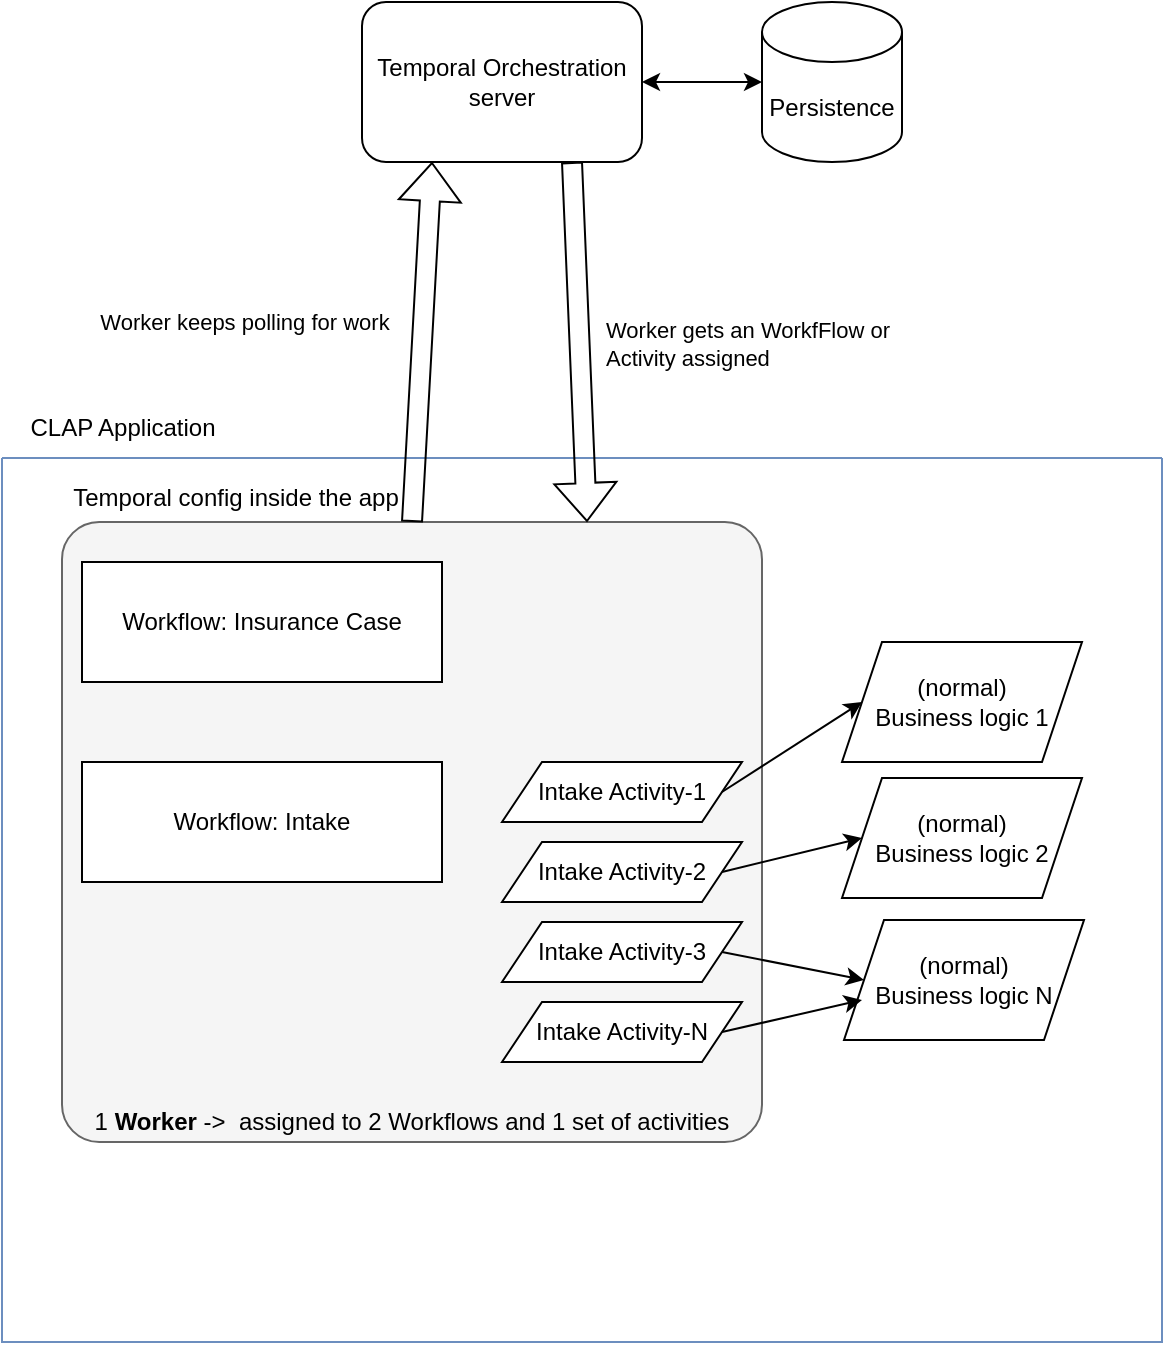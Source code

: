 <mxfile version="22.0.3" type="device">
  <diagram id="C5RBs43oDa-KdzZeNtuy" name="Page-1">
    <mxGraphModel dx="1101" dy="842" grid="1" gridSize="10" guides="1" tooltips="1" connect="1" arrows="1" fold="1" page="1" pageScale="1" pageWidth="827" pageHeight="1169" math="0" shadow="0">
      <root>
        <mxCell id="WIyWlLk6GJQsqaUBKTNV-0" />
        <mxCell id="WIyWlLk6GJQsqaUBKTNV-1" parent="WIyWlLk6GJQsqaUBKTNV-0" />
        <mxCell id="d_fNOJ9K5qcRmXvY3heV-13" value="" style="rounded=1;whiteSpace=wrap;html=1;arcSize=6;fillColor=#f5f5f5;fontColor=#333333;strokeColor=#666666;" vertex="1" parent="WIyWlLk6GJQsqaUBKTNV-1">
          <mxGeometry x="130" y="300" width="350" height="310" as="geometry" />
        </mxCell>
        <mxCell id="WIyWlLk6GJQsqaUBKTNV-3" value="Temporal Orchestration server" style="rounded=1;whiteSpace=wrap;html=1;fontSize=12;glass=0;strokeWidth=1;shadow=0;" parent="WIyWlLk6GJQsqaUBKTNV-1" vertex="1">
          <mxGeometry x="280" y="40" width="140" height="80" as="geometry" />
        </mxCell>
        <mxCell id="d_fNOJ9K5qcRmXvY3heV-1" value="" style="edgeStyle=orthogonalEdgeStyle;rounded=0;orthogonalLoop=1;jettySize=auto;html=1;startArrow=classic;startFill=1;" edge="1" parent="WIyWlLk6GJQsqaUBKTNV-1" source="d_fNOJ9K5qcRmXvY3heV-0" target="WIyWlLk6GJQsqaUBKTNV-3">
          <mxGeometry relative="1" as="geometry" />
        </mxCell>
        <mxCell id="d_fNOJ9K5qcRmXvY3heV-0" value="Persistence" style="shape=cylinder3;whiteSpace=wrap;html=1;boundedLbl=1;backgroundOutline=1;size=15;" vertex="1" parent="WIyWlLk6GJQsqaUBKTNV-1">
          <mxGeometry x="480" y="40" width="70" height="80" as="geometry" />
        </mxCell>
        <mxCell id="d_fNOJ9K5qcRmXvY3heV-3" value="" style="swimlane;startSize=0;fillColor=#dae8fc;strokeColor=#6c8ebf;gradientColor=none;" vertex="1" parent="WIyWlLk6GJQsqaUBKTNV-1">
          <mxGeometry x="100" y="268" width="580" height="442" as="geometry">
            <mxRectangle x="100" y="268" width="50" height="40" as="alternateBounds" />
          </mxGeometry>
        </mxCell>
        <mxCell id="d_fNOJ9K5qcRmXvY3heV-6" value="Workflow: Intake" style="whiteSpace=wrap;html=1;" vertex="1" parent="d_fNOJ9K5qcRmXvY3heV-3">
          <mxGeometry x="40" y="152" width="180" height="60" as="geometry" />
        </mxCell>
        <mxCell id="d_fNOJ9K5qcRmXvY3heV-8" value="Intake Activity-3" style="shape=parallelogram;perimeter=parallelogramPerimeter;whiteSpace=wrap;html=1;fixedSize=1;" vertex="1" parent="d_fNOJ9K5qcRmXvY3heV-3">
          <mxGeometry x="250" y="232" width="120" height="30" as="geometry" />
        </mxCell>
        <mxCell id="d_fNOJ9K5qcRmXvY3heV-9" value="Intake Activity-N" style="shape=parallelogram;perimeter=parallelogramPerimeter;whiteSpace=wrap;html=1;fixedSize=1;" vertex="1" parent="d_fNOJ9K5qcRmXvY3heV-3">
          <mxGeometry x="250" y="272" width="120" height="30" as="geometry" />
        </mxCell>
        <mxCell id="d_fNOJ9K5qcRmXvY3heV-10" value="Intake Activity-1" style="shape=parallelogram;perimeter=parallelogramPerimeter;whiteSpace=wrap;html=1;fixedSize=1;" vertex="1" parent="d_fNOJ9K5qcRmXvY3heV-3">
          <mxGeometry x="250" y="152" width="120" height="30" as="geometry" />
        </mxCell>
        <mxCell id="d_fNOJ9K5qcRmXvY3heV-15" value="1 &lt;b&gt;Worker &lt;/b&gt;-&amp;gt;&amp;nbsp; assigned to 2 Workflows and 1 set of activities" style="text;html=1;strokeColor=none;fillColor=none;align=center;verticalAlign=middle;whiteSpace=wrap;rounded=0;" vertex="1" parent="d_fNOJ9K5qcRmXvY3heV-3">
          <mxGeometry x="40" y="316.5" width="330" height="30" as="geometry" />
        </mxCell>
        <mxCell id="d_fNOJ9K5qcRmXvY3heV-16" value="(normal)&lt;br style=&quot;border-color: var(--border-color);&quot;&gt;Business logic 2" style="shape=parallelogram;perimeter=parallelogramPerimeter;whiteSpace=wrap;html=1;fixedSize=1;" vertex="1" parent="d_fNOJ9K5qcRmXvY3heV-3">
          <mxGeometry x="420" y="160" width="120" height="60" as="geometry" />
        </mxCell>
        <mxCell id="d_fNOJ9K5qcRmXvY3heV-17" value="(normal) &lt;br&gt;Business logic 1" style="shape=parallelogram;perimeter=parallelogramPerimeter;whiteSpace=wrap;html=1;fixedSize=1;" vertex="1" parent="d_fNOJ9K5qcRmXvY3heV-3">
          <mxGeometry x="420" y="92" width="120" height="60" as="geometry" />
        </mxCell>
        <mxCell id="d_fNOJ9K5qcRmXvY3heV-25" value="" style="endArrow=classic;html=1;rounded=0;entryX=0;entryY=0.5;entryDx=0;entryDy=0;exitX=1;exitY=0.5;exitDx=0;exitDy=0;" edge="1" parent="d_fNOJ9K5qcRmXvY3heV-3" source="d_fNOJ9K5qcRmXvY3heV-10" target="d_fNOJ9K5qcRmXvY3heV-17">
          <mxGeometry width="50" height="50" relative="1" as="geometry">
            <mxPoint x="290" y="192" as="sourcePoint" />
            <mxPoint x="340" y="142" as="targetPoint" />
          </mxGeometry>
        </mxCell>
        <mxCell id="d_fNOJ9K5qcRmXvY3heV-4" value="CLAP Application" style="text;html=1;align=center;verticalAlign=middle;resizable=0;points=[];autosize=1;strokeColor=none;fillColor=none;" vertex="1" parent="WIyWlLk6GJQsqaUBKTNV-1">
          <mxGeometry x="100" y="238" width="120" height="30" as="geometry" />
        </mxCell>
        <mxCell id="d_fNOJ9K5qcRmXvY3heV-5" value="Workflow: Insurance Case" style="whiteSpace=wrap;html=1;" vertex="1" parent="WIyWlLk6GJQsqaUBKTNV-1">
          <mxGeometry x="140" y="320" width="180" height="60" as="geometry" />
        </mxCell>
        <mxCell id="d_fNOJ9K5qcRmXvY3heV-7" value="Intake Activity-2" style="shape=parallelogram;perimeter=parallelogramPerimeter;whiteSpace=wrap;html=1;fixedSize=1;" vertex="1" parent="WIyWlLk6GJQsqaUBKTNV-1">
          <mxGeometry x="350" y="460" width="120" height="30" as="geometry" />
        </mxCell>
        <mxCell id="d_fNOJ9K5qcRmXvY3heV-19" value="(normal)&lt;br style=&quot;border-color: var(--border-color);&quot;&gt;Business logic N" style="shape=parallelogram;perimeter=parallelogramPerimeter;whiteSpace=wrap;html=1;fixedSize=1;" vertex="1" parent="WIyWlLk6GJQsqaUBKTNV-1">
          <mxGeometry x="521" y="499" width="120" height="60" as="geometry" />
        </mxCell>
        <mxCell id="d_fNOJ9K5qcRmXvY3heV-20" value="" style="shape=flexArrow;endArrow=classic;html=1;rounded=0;entryX=0.25;entryY=1;entryDx=0;entryDy=0;exitX=0.5;exitY=0;exitDx=0;exitDy=0;" edge="1" parent="WIyWlLk6GJQsqaUBKTNV-1" source="d_fNOJ9K5qcRmXvY3heV-13" target="WIyWlLk6GJQsqaUBKTNV-3">
          <mxGeometry width="50" height="50" relative="1" as="geometry">
            <mxPoint x="390" y="460" as="sourcePoint" />
            <mxPoint x="440" y="410" as="targetPoint" />
          </mxGeometry>
        </mxCell>
        <mxCell id="d_fNOJ9K5qcRmXvY3heV-21" value="Worker keeps polling for work" style="edgeLabel;html=1;align=center;verticalAlign=middle;resizable=0;points=[];" vertex="1" connectable="0" parent="d_fNOJ9K5qcRmXvY3heV-20">
          <mxGeometry x="0.055" relative="1" as="geometry">
            <mxPoint x="-90" y="-5" as="offset" />
          </mxGeometry>
        </mxCell>
        <mxCell id="d_fNOJ9K5qcRmXvY3heV-23" value="" style="shape=flexArrow;endArrow=classic;html=1;rounded=0;exitX=0.75;exitY=1;exitDx=0;exitDy=0;entryX=0.75;entryY=0;entryDx=0;entryDy=0;" edge="1" parent="WIyWlLk6GJQsqaUBKTNV-1" source="WIyWlLk6GJQsqaUBKTNV-3" target="d_fNOJ9K5qcRmXvY3heV-13">
          <mxGeometry width="50" height="50" relative="1" as="geometry">
            <mxPoint x="390" y="460" as="sourcePoint" />
            <mxPoint x="440" y="410" as="targetPoint" />
          </mxGeometry>
        </mxCell>
        <mxCell id="d_fNOJ9K5qcRmXvY3heV-24" value="&lt;span style=&quot;color: rgb(0, 0, 0); font-family: Helvetica; font-size: 11px; font-style: normal; font-variant-ligatures: normal; font-variant-caps: normal; font-weight: 400; letter-spacing: normal; orphans: 2; text-align: center; text-indent: 0px; text-transform: none; widows: 2; word-spacing: 0px; -webkit-text-stroke-width: 0px; background-color: rgb(255, 255, 255); text-decoration-thickness: initial; text-decoration-style: initial; text-decoration-color: initial; float: none; display: inline !important;&quot;&gt;Worker gets an WorkfFlow or Activity assigned&lt;/span&gt;" style="text;whiteSpace=wrap;html=1;" vertex="1" parent="WIyWlLk6GJQsqaUBKTNV-1">
          <mxGeometry x="400" y="190" width="160" height="40" as="geometry" />
        </mxCell>
        <mxCell id="d_fNOJ9K5qcRmXvY3heV-26" value="" style="endArrow=classic;html=1;rounded=0;entryX=0;entryY=0.5;entryDx=0;entryDy=0;exitX=1;exitY=0.5;exitDx=0;exitDy=0;" edge="1" parent="WIyWlLk6GJQsqaUBKTNV-1" source="d_fNOJ9K5qcRmXvY3heV-7" target="d_fNOJ9K5qcRmXvY3heV-16">
          <mxGeometry width="50" height="50" relative="1" as="geometry">
            <mxPoint x="470" y="445" as="sourcePoint" />
            <mxPoint x="541" y="402" as="targetPoint" />
          </mxGeometry>
        </mxCell>
        <mxCell id="d_fNOJ9K5qcRmXvY3heV-27" value="" style="endArrow=classic;html=1;rounded=0;entryX=0;entryY=0.5;entryDx=0;entryDy=0;exitX=1;exitY=0.5;exitDx=0;exitDy=0;" edge="1" parent="WIyWlLk6GJQsqaUBKTNV-1" source="d_fNOJ9K5qcRmXvY3heV-8" target="d_fNOJ9K5qcRmXvY3heV-19">
          <mxGeometry width="50" height="50" relative="1" as="geometry">
            <mxPoint x="470" y="485" as="sourcePoint" />
            <mxPoint x="540" y="468" as="targetPoint" />
          </mxGeometry>
        </mxCell>
        <mxCell id="d_fNOJ9K5qcRmXvY3heV-28" value="" style="endArrow=classic;html=1;rounded=0;exitX=1;exitY=0.5;exitDx=0;exitDy=0;" edge="1" parent="WIyWlLk6GJQsqaUBKTNV-1" source="d_fNOJ9K5qcRmXvY3heV-9">
          <mxGeometry width="50" height="50" relative="1" as="geometry">
            <mxPoint x="470" y="525" as="sourcePoint" />
            <mxPoint x="530" y="539" as="targetPoint" />
          </mxGeometry>
        </mxCell>
        <mxCell id="d_fNOJ9K5qcRmXvY3heV-29" value="Temporal config inside the app" style="text;html=1;strokeColor=none;fillColor=none;align=center;verticalAlign=middle;whiteSpace=wrap;rounded=0;" vertex="1" parent="WIyWlLk6GJQsqaUBKTNV-1">
          <mxGeometry x="134" y="273" width="166" height="30" as="geometry" />
        </mxCell>
      </root>
    </mxGraphModel>
  </diagram>
</mxfile>
